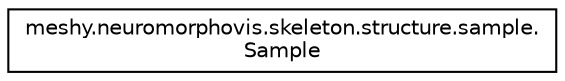 digraph "Graphical Class Hierarchy"
{
  edge [fontname="Helvetica",fontsize="10",labelfontname="Helvetica",labelfontsize="10"];
  node [fontname="Helvetica",fontsize="10",shape=record];
  rankdir="LR";
  Node1 [label="meshy.neuromorphovis.skeleton.structure.sample.\lSample",height=0.2,width=0.4,color="black", fillcolor="white", style="filled",URL="$classmeshy_1_1neuromorphovis_1_1skeleton_1_1structure_1_1sample_1_1Sample.html",tooltip="Sample. "];
}
